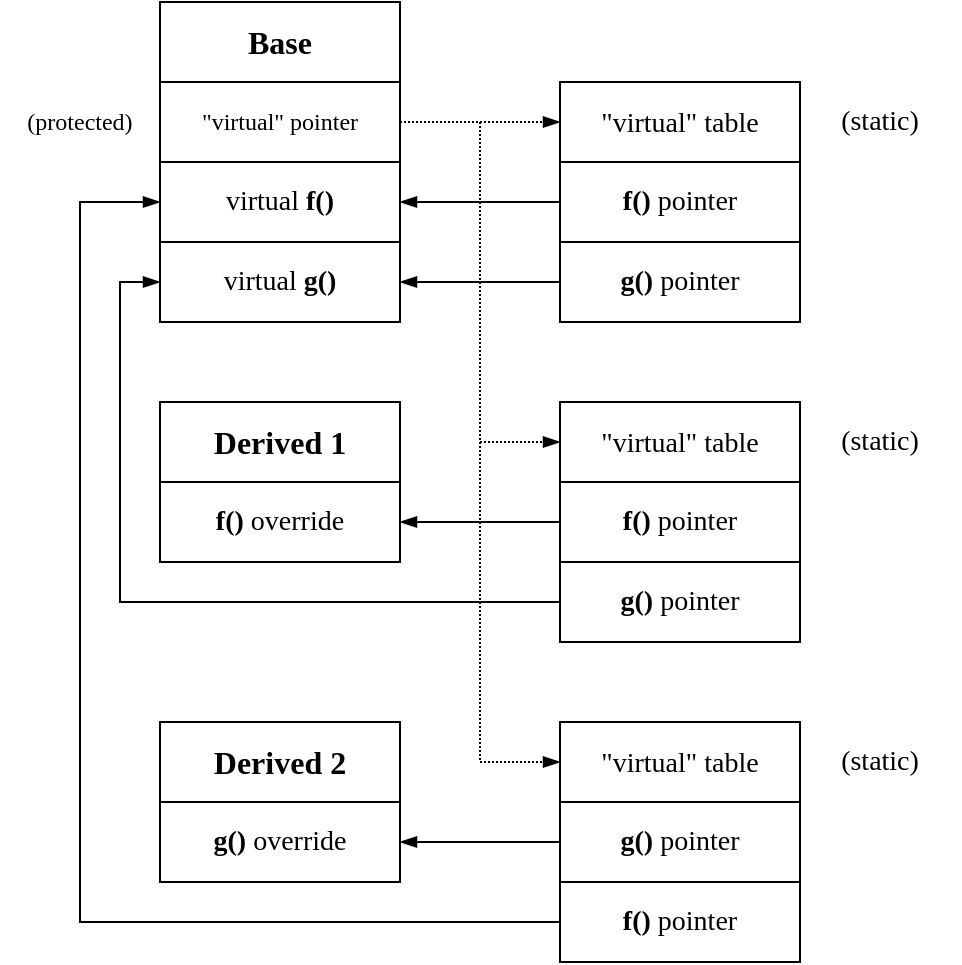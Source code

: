 <mxfile version="24.2.2" type="device">
  <diagram name="Страница — 1" id="gwsFE-EOCy1Aly3XYbYx">
    <mxGraphModel dx="989" dy="538" grid="0" gridSize="10" guides="1" tooltips="1" connect="1" arrows="1" fold="1" page="1" pageScale="1" pageWidth="827" pageHeight="1169" math="0" shadow="0">
      <root>
        <mxCell id="0" />
        <mxCell id="1" parent="0" />
        <mxCell id="kzDz4dyFz_1thcPkQitu-1" value="&lt;b&gt;&lt;font face=&quot;Verdana&quot; style=&quot;font-size: 16px;&quot;&gt;Base&lt;/font&gt;&lt;/b&gt;" style="rounded=0;whiteSpace=wrap;html=1;" parent="1" vertex="1">
          <mxGeometry x="160" y="200" width="120" height="40" as="geometry" />
        </mxCell>
        <mxCell id="kzDz4dyFz_1thcPkQitu-2" value="&lt;font face=&quot;Verdana&quot;&gt;&quot;virtual&quot; pointer&lt;/font&gt;" style="rounded=0;whiteSpace=wrap;html=1;" parent="1" vertex="1">
          <mxGeometry x="160" y="240" width="120" height="40" as="geometry" />
        </mxCell>
        <mxCell id="kzDz4dyFz_1thcPkQitu-5" value="&lt;font style=&quot;font-size: 14px;&quot; face=&quot;Verdana&quot;&gt;virtual &lt;b&gt;f()&lt;/b&gt;&lt;/font&gt;" style="rounded=0;whiteSpace=wrap;html=1;" parent="1" vertex="1">
          <mxGeometry x="160" y="280" width="120" height="40" as="geometry" />
        </mxCell>
        <mxCell id="kzDz4dyFz_1thcPkQitu-6" value="&lt;font style=&quot;font-size: 14px;&quot; face=&quot;Verdana&quot;&gt;virtual &lt;b&gt;g()&lt;/b&gt;&lt;/font&gt;" style="rounded=0;whiteSpace=wrap;html=1;" parent="1" vertex="1">
          <mxGeometry x="160" y="320" width="120" height="40" as="geometry" />
        </mxCell>
        <mxCell id="kzDz4dyFz_1thcPkQitu-7" value="&lt;b&gt;&lt;font face=&quot;Verdana&quot; style=&quot;font-size: 16px;&quot;&gt;Derived 1&lt;/font&gt;&lt;/b&gt;" style="rounded=0;whiteSpace=wrap;html=1;" parent="1" vertex="1">
          <mxGeometry x="160" y="400" width="120" height="40" as="geometry" />
        </mxCell>
        <mxCell id="kzDz4dyFz_1thcPkQitu-9" value="&lt;font style=&quot;font-size: 14px;&quot; face=&quot;Verdana&quot;&gt;&lt;b&gt;f()&lt;/b&gt; override&lt;/font&gt;" style="rounded=0;whiteSpace=wrap;html=1;" parent="1" vertex="1">
          <mxGeometry x="160" y="440" width="120" height="40" as="geometry" />
        </mxCell>
        <mxCell id="kzDz4dyFz_1thcPkQitu-10" value="&lt;b&gt;&lt;font style=&quot;font-size: 16px;&quot; face=&quot;Verdana&quot;&gt;Derived 2&lt;/font&gt;&lt;/b&gt;" style="rounded=0;whiteSpace=wrap;html=1;" parent="1" vertex="1">
          <mxGeometry x="160" y="560" width="120" height="40" as="geometry" />
        </mxCell>
        <mxCell id="kzDz4dyFz_1thcPkQitu-12" value="&lt;font style=&quot;font-size: 14px;&quot; face=&quot;Verdana&quot;&gt;&lt;b&gt;g()&lt;/b&gt; override&lt;/font&gt;" style="rounded=0;whiteSpace=wrap;html=1;" parent="1" vertex="1">
          <mxGeometry x="160" y="600" width="120" height="40" as="geometry" />
        </mxCell>
        <mxCell id="kzDz4dyFz_1thcPkQitu-13" value="&lt;font style=&quot;font-size: 14px;&quot;&gt;&lt;span style=&quot;font-family: Verdana;&quot;&gt;&quot;virtual&quot;&lt;/span&gt;&lt;font style=&quot;font-size: 14px;&quot; face=&quot;Verdana&quot;&gt;&amp;nbsp;table&lt;/font&gt;&lt;/font&gt;" style="rounded=0;whiteSpace=wrap;html=1;" parent="1" vertex="1">
          <mxGeometry x="360" y="240" width="120" height="40" as="geometry" />
        </mxCell>
        <mxCell id="kzDz4dyFz_1thcPkQitu-14" value="&lt;font size=&quot;1&quot; face=&quot;Verdana&quot;&gt;&lt;b style=&quot;font-size: 14px;&quot;&gt;f() &lt;/b&gt;&lt;span style=&quot;font-size: 14px;&quot;&gt;pointer&lt;/span&gt;&lt;/font&gt;" style="rounded=0;whiteSpace=wrap;html=1;" parent="1" vertex="1">
          <mxGeometry x="360" y="280" width="120" height="40" as="geometry" />
        </mxCell>
        <mxCell id="kzDz4dyFz_1thcPkQitu-15" value="&lt;font size=&quot;1&quot; face=&quot;Verdana&quot;&gt;&lt;b style=&quot;font-size: 14px;&quot;&gt;g()&lt;/b&gt;&lt;/font&gt;&lt;b style=&quot;font-family: Verdana; font-size: 14px;&quot;&gt;&amp;nbsp;&lt;/b&gt;&lt;span style=&quot;font-family: Verdana; font-size: 14px;&quot;&gt;pointer&lt;/span&gt;" style="rounded=0;whiteSpace=wrap;html=1;" parent="1" vertex="1">
          <mxGeometry x="360" y="320" width="120" height="40" as="geometry" />
        </mxCell>
        <mxCell id="kzDz4dyFz_1thcPkQitu-16" value="" style="endArrow=blockThin;html=1;rounded=0;exitX=1;exitY=0.5;exitDx=0;exitDy=0;entryX=0;entryY=0.5;entryDx=0;entryDy=0;endFill=1;dashed=1;dashPattern=1 1;" parent="1" source="kzDz4dyFz_1thcPkQitu-2" target="kzDz4dyFz_1thcPkQitu-13" edge="1">
          <mxGeometry width="50" height="50" relative="1" as="geometry">
            <mxPoint x="370" y="230" as="sourcePoint" />
            <mxPoint x="420" y="180" as="targetPoint" />
          </mxGeometry>
        </mxCell>
        <mxCell id="kzDz4dyFz_1thcPkQitu-17" value="" style="endArrow=blockThin;html=1;rounded=0;exitX=0;exitY=0.5;exitDx=0;exitDy=0;entryX=1;entryY=0.5;entryDx=0;entryDy=0;endFill=1;" parent="1" source="kzDz4dyFz_1thcPkQitu-14" target="kzDz4dyFz_1thcPkQitu-5" edge="1">
          <mxGeometry width="50" height="50" relative="1" as="geometry">
            <mxPoint x="290" y="270" as="sourcePoint" />
            <mxPoint x="410" y="270" as="targetPoint" />
          </mxGeometry>
        </mxCell>
        <mxCell id="kzDz4dyFz_1thcPkQitu-18" value="" style="endArrow=blockThin;html=1;rounded=0;exitX=0;exitY=0.5;exitDx=0;exitDy=0;entryX=1;entryY=0.5;entryDx=0;entryDy=0;endFill=1;" parent="1" source="kzDz4dyFz_1thcPkQitu-15" target="kzDz4dyFz_1thcPkQitu-6" edge="1">
          <mxGeometry width="50" height="50" relative="1" as="geometry">
            <mxPoint x="300" y="280" as="sourcePoint" />
            <mxPoint x="420" y="280" as="targetPoint" />
          </mxGeometry>
        </mxCell>
        <mxCell id="kzDz4dyFz_1thcPkQitu-22" value="&lt;font style=&quot;font-size: 14px;&quot;&gt;&lt;span style=&quot;font-family: Verdana;&quot;&gt;&quot;virtual&quot;&lt;/span&gt;&lt;font style=&quot;font-size: 14px;&quot; face=&quot;Verdana&quot;&gt;&amp;nbsp;table&lt;/font&gt;&lt;/font&gt;" style="rounded=0;whiteSpace=wrap;html=1;" parent="1" vertex="1">
          <mxGeometry x="360" y="400" width="120" height="40" as="geometry" />
        </mxCell>
        <mxCell id="kzDz4dyFz_1thcPkQitu-23" value="&lt;font size=&quot;1&quot; face=&quot;Verdana&quot;&gt;&lt;b style=&quot;font-size: 14px;&quot;&gt;f()&lt;/b&gt;&lt;/font&gt;&lt;b style=&quot;font-family: Verdana; font-size: 14px;&quot;&gt;&amp;nbsp;&lt;/b&gt;&lt;span style=&quot;font-family: Verdana; font-size: 14px;&quot;&gt;pointer&lt;/span&gt;" style="rounded=0;whiteSpace=wrap;html=1;" parent="1" vertex="1">
          <mxGeometry x="360" y="440" width="120" height="40" as="geometry" />
        </mxCell>
        <mxCell id="kzDz4dyFz_1thcPkQitu-24" value="&lt;font size=&quot;1&quot; face=&quot;Verdana&quot;&gt;&lt;b style=&quot;font-size: 14px;&quot;&gt;g()&lt;/b&gt;&lt;/font&gt;&lt;b style=&quot;font-family: Verdana; font-size: 14px;&quot;&gt;&amp;nbsp;&lt;/b&gt;&lt;span style=&quot;font-family: Verdana; font-size: 14px;&quot;&gt;pointer&lt;/span&gt;" style="rounded=0;whiteSpace=wrap;html=1;" parent="1" vertex="1">
          <mxGeometry x="360" y="480" width="120" height="40" as="geometry" />
        </mxCell>
        <mxCell id="kzDz4dyFz_1thcPkQitu-25" value="&lt;font style=&quot;font-size: 14px;&quot;&gt;&lt;span style=&quot;font-family: Verdana;&quot;&gt;&quot;virtual&quot;&lt;/span&gt;&lt;font style=&quot;font-size: 14px;&quot; face=&quot;Verdana&quot;&gt;&amp;nbsp;table&lt;/font&gt;&lt;/font&gt;" style="rounded=0;whiteSpace=wrap;html=1;" parent="1" vertex="1">
          <mxGeometry x="360" y="560" width="120" height="40" as="geometry" />
        </mxCell>
        <mxCell id="kzDz4dyFz_1thcPkQitu-26" value="&lt;font size=&quot;1&quot; face=&quot;Verdana&quot;&gt;&lt;b style=&quot;font-size: 14px;&quot;&gt;g()&lt;/b&gt;&lt;/font&gt;&lt;b style=&quot;font-family: Verdana; font-size: 14px;&quot;&gt;&amp;nbsp;&lt;/b&gt;&lt;span style=&quot;font-family: Verdana; font-size: 14px;&quot;&gt;pointer&lt;/span&gt;" style="rounded=0;whiteSpace=wrap;html=1;" parent="1" vertex="1">
          <mxGeometry x="360" y="600" width="120" height="40" as="geometry" />
        </mxCell>
        <mxCell id="kzDz4dyFz_1thcPkQitu-27" value="&lt;font size=&quot;1&quot; face=&quot;Verdana&quot;&gt;&lt;b style=&quot;font-size: 14px;&quot;&gt;f()&lt;/b&gt;&lt;/font&gt;&lt;b style=&quot;font-family: Verdana; font-size: 14px;&quot;&gt;&amp;nbsp;&lt;/b&gt;&lt;span style=&quot;font-family: Verdana; font-size: 14px;&quot;&gt;pointer&lt;/span&gt;" style="rounded=0;whiteSpace=wrap;html=1;" parent="1" vertex="1">
          <mxGeometry x="360" y="640" width="120" height="40" as="geometry" />
        </mxCell>
        <mxCell id="kzDz4dyFz_1thcPkQitu-28" value="" style="endArrow=blockThin;html=1;rounded=0;exitX=0;exitY=0.5;exitDx=0;exitDy=0;entryX=1;entryY=0.5;entryDx=0;entryDy=0;endFill=1;" parent="1" source="kzDz4dyFz_1thcPkQitu-23" target="kzDz4dyFz_1thcPkQitu-9" edge="1">
          <mxGeometry width="50" height="50" relative="1" as="geometry">
            <mxPoint x="410" y="350" as="sourcePoint" />
            <mxPoint x="290" y="350" as="targetPoint" />
          </mxGeometry>
        </mxCell>
        <mxCell id="kzDz4dyFz_1thcPkQitu-29" value="" style="endArrow=blockThin;html=1;rounded=0;exitX=0;exitY=0.5;exitDx=0;exitDy=0;entryX=1;entryY=0.5;entryDx=0;entryDy=0;endFill=1;" parent="1" source="kzDz4dyFz_1thcPkQitu-26" target="kzDz4dyFz_1thcPkQitu-12" edge="1">
          <mxGeometry width="50" height="50" relative="1" as="geometry">
            <mxPoint x="410" y="430" as="sourcePoint" />
            <mxPoint x="290" y="430" as="targetPoint" />
          </mxGeometry>
        </mxCell>
        <mxCell id="tfby1hsCSnxrmtjXP9q2-1" value="" style="endArrow=blockThin;html=1;rounded=0;entryX=0;entryY=0.5;entryDx=0;entryDy=0;endFill=1;dashed=1;dashPattern=1 1;" edge="1" parent="1" target="kzDz4dyFz_1thcPkQitu-22">
          <mxGeometry width="50" height="50" relative="1" as="geometry">
            <mxPoint x="320" y="420" as="sourcePoint" />
            <mxPoint x="400" y="390" as="targetPoint" />
            <Array as="points">
              <mxPoint x="360" y="420" />
            </Array>
          </mxGeometry>
        </mxCell>
        <mxCell id="tfby1hsCSnxrmtjXP9q2-2" value="" style="endArrow=blockThin;html=1;rounded=0;endFill=1;dashed=1;dashPattern=1 1;entryX=0;entryY=0.5;entryDx=0;entryDy=0;" edge="1" parent="1" target="kzDz4dyFz_1thcPkQitu-25">
          <mxGeometry width="50" height="50" relative="1" as="geometry">
            <mxPoint x="320" y="260" as="sourcePoint" />
            <mxPoint x="350" y="480" as="targetPoint" />
            <Array as="points">
              <mxPoint x="320" y="580" />
            </Array>
          </mxGeometry>
        </mxCell>
        <mxCell id="tfby1hsCSnxrmtjXP9q2-3" value="&lt;font style=&quot;font-size: 12px;&quot; face=&quot;Verdana&quot;&gt;(protected)&lt;/font&gt;" style="text;html=1;align=center;verticalAlign=middle;whiteSpace=wrap;rounded=0;" vertex="1" parent="1">
          <mxGeometry x="80" y="240" width="80" height="40" as="geometry" />
        </mxCell>
        <mxCell id="tfby1hsCSnxrmtjXP9q2-4" value="&lt;font style=&quot;font-size: 14px;&quot; face=&quot;Verdana&quot;&gt;(static)&lt;/font&gt;" style="text;html=1;align=center;verticalAlign=middle;whiteSpace=wrap;rounded=0;" vertex="1" parent="1">
          <mxGeometry x="480" y="240" width="80" height="40" as="geometry" />
        </mxCell>
        <mxCell id="tfby1hsCSnxrmtjXP9q2-5" value="" style="endArrow=blockThin;html=1;rounded=0;exitX=0;exitY=0.5;exitDx=0;exitDy=0;entryX=0;entryY=0.5;entryDx=0;entryDy=0;endFill=1;" edge="1" parent="1" source="kzDz4dyFz_1thcPkQitu-24" target="kzDz4dyFz_1thcPkQitu-6">
          <mxGeometry width="50" height="50" relative="1" as="geometry">
            <mxPoint x="50" y="490" as="sourcePoint" />
            <mxPoint x="100" y="440" as="targetPoint" />
            <Array as="points">
              <mxPoint x="140" y="500" />
              <mxPoint x="140" y="340" />
            </Array>
          </mxGeometry>
        </mxCell>
        <mxCell id="tfby1hsCSnxrmtjXP9q2-6" value="" style="endArrow=blockThin;html=1;rounded=0;exitX=0;exitY=0.5;exitDx=0;exitDy=0;entryX=0;entryY=0.5;entryDx=0;entryDy=0;endFill=1;" edge="1" parent="1" source="kzDz4dyFz_1thcPkQitu-27" target="kzDz4dyFz_1thcPkQitu-5">
          <mxGeometry width="50" height="50" relative="1" as="geometry">
            <mxPoint x="60" y="490" as="sourcePoint" />
            <mxPoint x="110" y="430" as="targetPoint" />
            <Array as="points">
              <mxPoint x="120" y="660" />
              <mxPoint x="120" y="300" />
            </Array>
          </mxGeometry>
        </mxCell>
        <mxCell id="tfby1hsCSnxrmtjXP9q2-7" value="&lt;font style=&quot;font-size: 14px;&quot; face=&quot;Verdana&quot;&gt;(static)&lt;/font&gt;" style="text;html=1;align=center;verticalAlign=middle;whiteSpace=wrap;rounded=0;" vertex="1" parent="1">
          <mxGeometry x="480" y="400" width="80" height="40" as="geometry" />
        </mxCell>
        <mxCell id="tfby1hsCSnxrmtjXP9q2-8" value="&lt;font style=&quot;font-size: 14px;&quot; face=&quot;Verdana&quot;&gt;(static)&lt;/font&gt;" style="text;html=1;align=center;verticalAlign=middle;whiteSpace=wrap;rounded=0;" vertex="1" parent="1">
          <mxGeometry x="480" y="560" width="80" height="40" as="geometry" />
        </mxCell>
      </root>
    </mxGraphModel>
  </diagram>
</mxfile>

